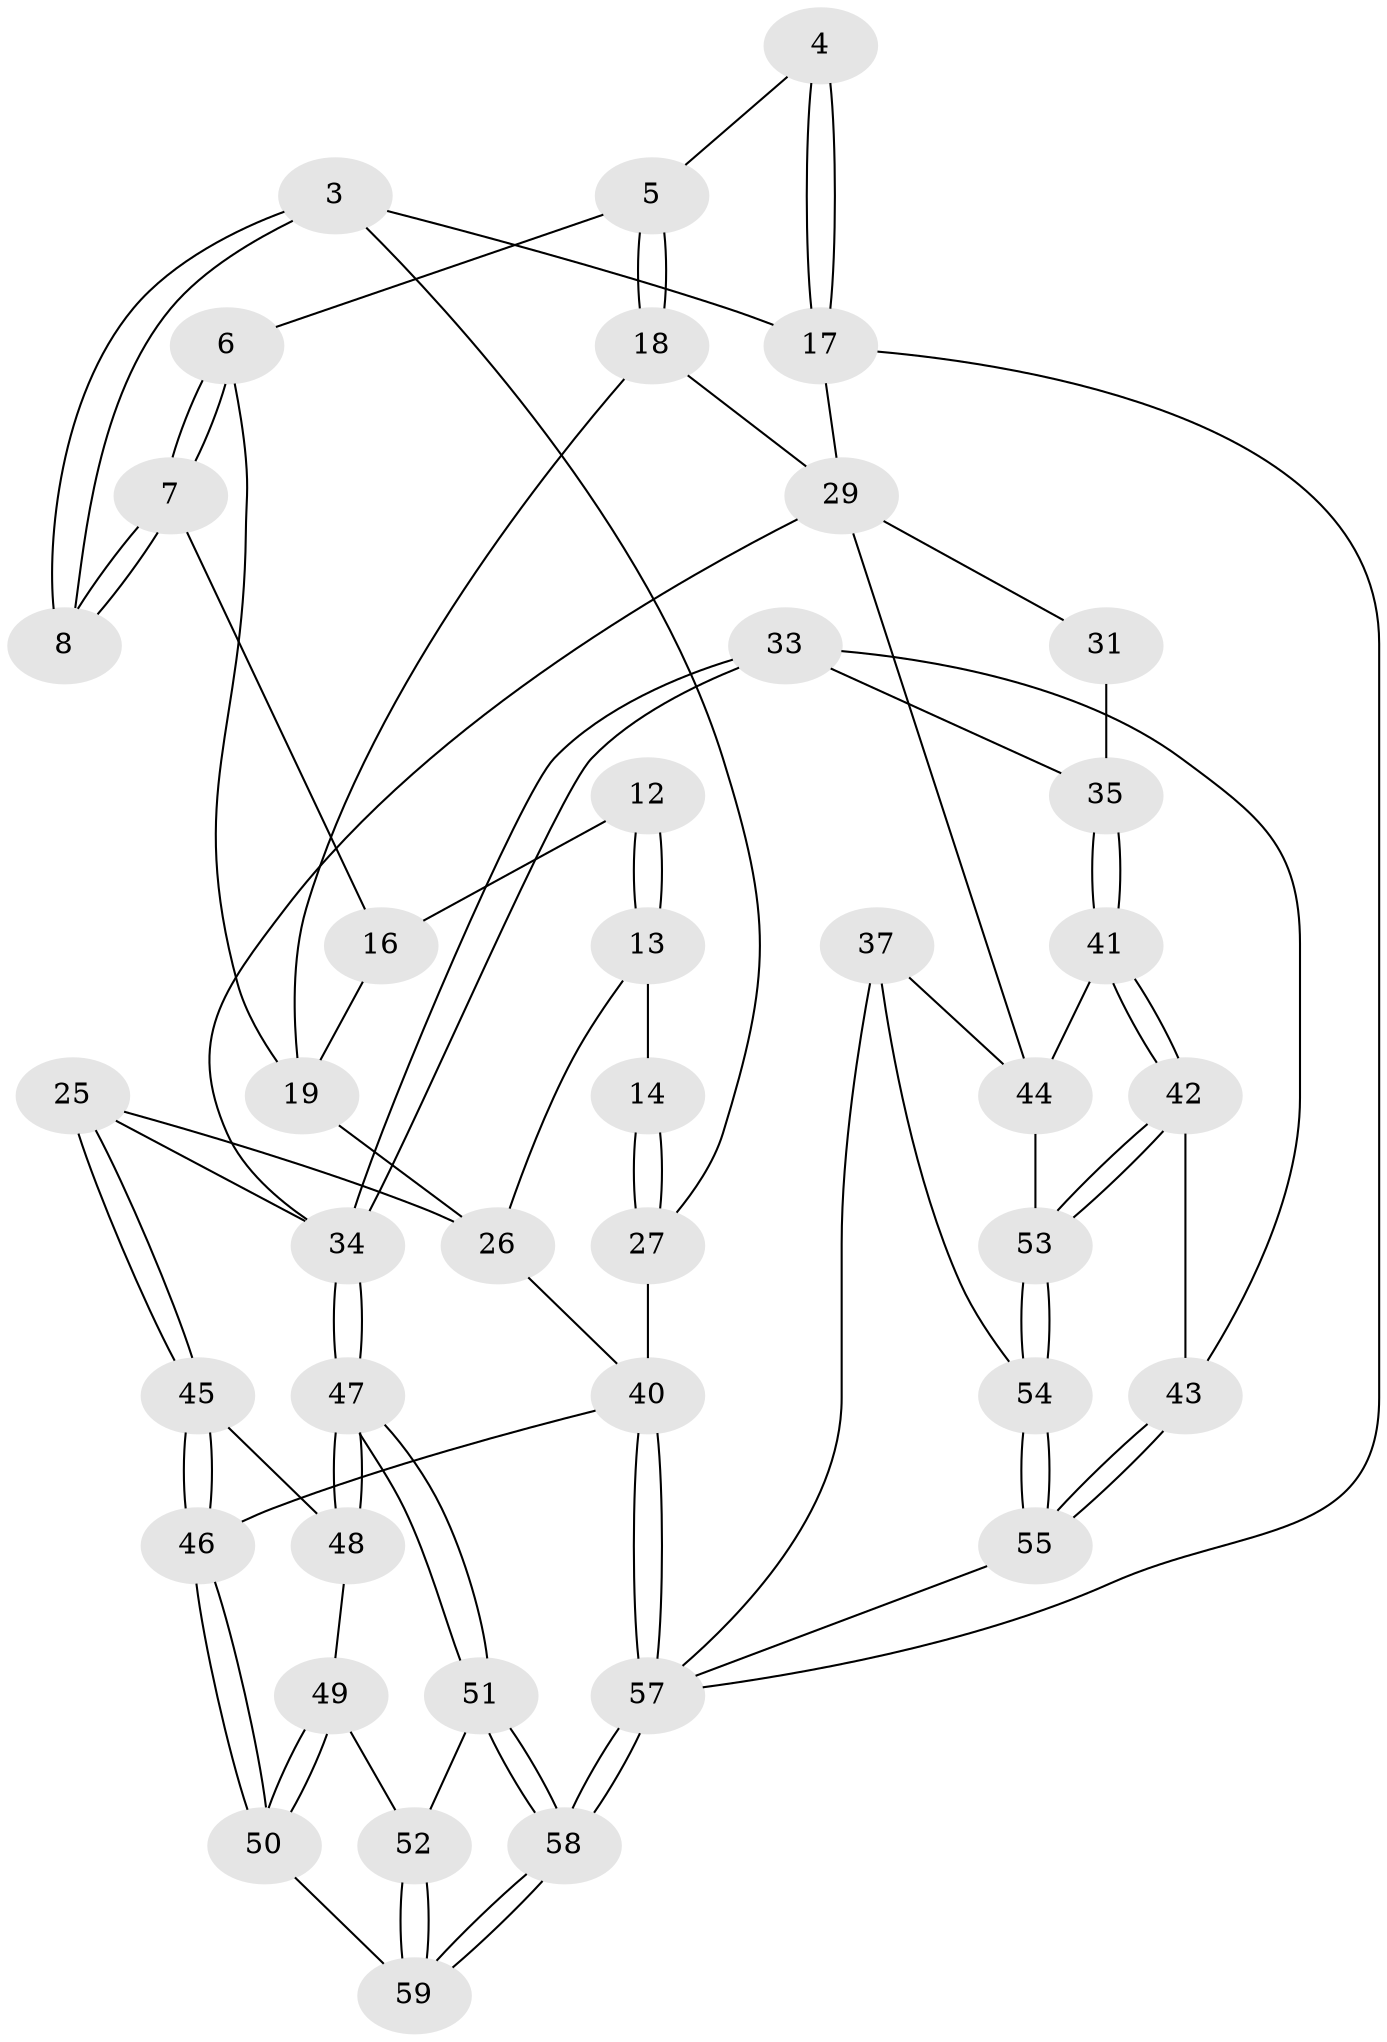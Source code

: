 // original degree distribution, {3: 0.03389830508474576, 5: 0.4406779661016949, 4: 0.288135593220339, 6: 0.23728813559322035}
// Generated by graph-tools (version 1.1) at 2025/05/03/04/25 22:05:41]
// undirected, 41 vertices, 90 edges
graph export_dot {
graph [start="1"]
  node [color=gray90,style=filled];
  3 [pos="+0.4175003177888118+0"];
  4 [pos="+0.7294610213913537+0.18045322505485542"];
  5 [pos="+0.6833668266647729+0.224187553838613"];
  6 [pos="+0.5008799702720687+0.09568620123344924"];
  7 [pos="+0.42339217216583225+0"];
  8 [pos="+0.4140403495185787+0"];
  12 [pos="+0.23238276986665177+0.2875544156670721"];
  13 [pos="+0.21548146023785494+0.30755792351569694"];
  14 [pos="+0.016281730713978426+0.30443094324578407",super="+10"];
  16 [pos="+0.39093646110110936+0.2598035007162875",super="+11"];
  17 [pos="+1+0.25317498947276085",super="+2"];
  18 [pos="+0.688248925710136+0.32492707481577354"];
  19 [pos="+0.4730032785762296+0.3581466126897632",super="+15"];
  25 [pos="+0.4618110657939735+0.5371933213124901"];
  26 [pos="+0.4013906217530739+0.46837370577177473",super="+22"];
  27 [pos="+0+0.3343653602919286",super="+9"];
  29 [pos="+1+0.6000569434030167",super="+20+21+23"];
  31 [pos="+0.7546712888222208+0.48800072662126226",super="+30"];
  33 [pos="+0.6680166676152297+0.7379516378758454"];
  34 [pos="+0.6647002193438104+0.7375939491381034",super="+24"];
  35 [pos="+0.8153175274675515+0.6205419126745638",super="+32"];
  37 [pos="+1+0.7891395832804643"];
  40 [pos="+0+1",super="+39"];
  41 [pos="+0.8166915812264692+0.6492602060843113"];
  42 [pos="+0.6975978839689599+0.7462206561891315"];
  43 [pos="+0.6957080752880522+0.7461705377304217"];
  44 [pos="+0.9625121465278734+0.7077399807028071",super="+38"];
  45 [pos="+0.43041617595828197+0.6587881191745991"];
  46 [pos="+0.056890631466968995+0.9148273321333673"];
  47 [pos="+0.5952723140286038+0.8026872882071723"];
  48 [pos="+0.46301735988990095+0.7173341977296539"];
  49 [pos="+0.42434766531845564+0.781925189291582"];
  50 [pos="+0.20299455754961745+0.8955184278847677"];
  51 [pos="+0.5827300267171955+0.8301390289905278"];
  52 [pos="+0.5467649811316034+0.83865230318885"];
  53 [pos="+0.8396196430108757+0.7898167566580373"];
  54 [pos="+0.8685314738537381+0.9609219847668488"];
  55 [pos="+0.8013349003780151+1"];
  57 [pos="+0.6746518305944589+1",super="+56"];
  58 [pos="+0.6503644147513941+1"];
  59 [pos="+0.41242085582695537+0.8974386340622033"];
  3 -- 8;
  3 -- 8;
  3 -- 27;
  3 -- 17;
  4 -- 5;
  4 -- 17 [weight=2];
  4 -- 17;
  5 -- 6;
  5 -- 18;
  5 -- 18;
  6 -- 7;
  6 -- 7;
  6 -- 19;
  7 -- 8;
  7 -- 8;
  7 -- 16;
  12 -- 13;
  12 -- 13;
  12 -- 16 [weight=2];
  13 -- 14;
  13 -- 26;
  14 -- 27 [weight=2];
  14 -- 27;
  16 -- 19;
  17 -- 29;
  17 -- 57;
  18 -- 19;
  18 -- 29;
  19 -- 26;
  25 -- 26;
  25 -- 45;
  25 -- 45;
  25 -- 34;
  26 -- 40;
  27 -- 40 [weight=2];
  29 -- 31 [weight=2];
  29 -- 34;
  29 -- 44;
  31 -- 35 [weight=2];
  33 -- 34;
  33 -- 34;
  33 -- 43;
  33 -- 35;
  34 -- 47;
  34 -- 47;
  35 -- 41;
  35 -- 41;
  37 -- 54;
  37 -- 57;
  37 -- 44;
  40 -- 57 [weight=2];
  40 -- 57;
  40 -- 46;
  41 -- 42;
  41 -- 42;
  41 -- 44;
  42 -- 43;
  42 -- 53;
  42 -- 53;
  43 -- 55;
  43 -- 55;
  44 -- 53;
  45 -- 46;
  45 -- 46;
  45 -- 48;
  46 -- 50;
  46 -- 50;
  47 -- 48;
  47 -- 48;
  47 -- 51;
  47 -- 51;
  48 -- 49;
  49 -- 50;
  49 -- 50;
  49 -- 52;
  50 -- 59;
  51 -- 52;
  51 -- 58;
  51 -- 58;
  52 -- 59;
  52 -- 59;
  53 -- 54;
  53 -- 54;
  54 -- 55;
  54 -- 55;
  55 -- 57;
  57 -- 58;
  57 -- 58;
  58 -- 59;
  58 -- 59;
}
